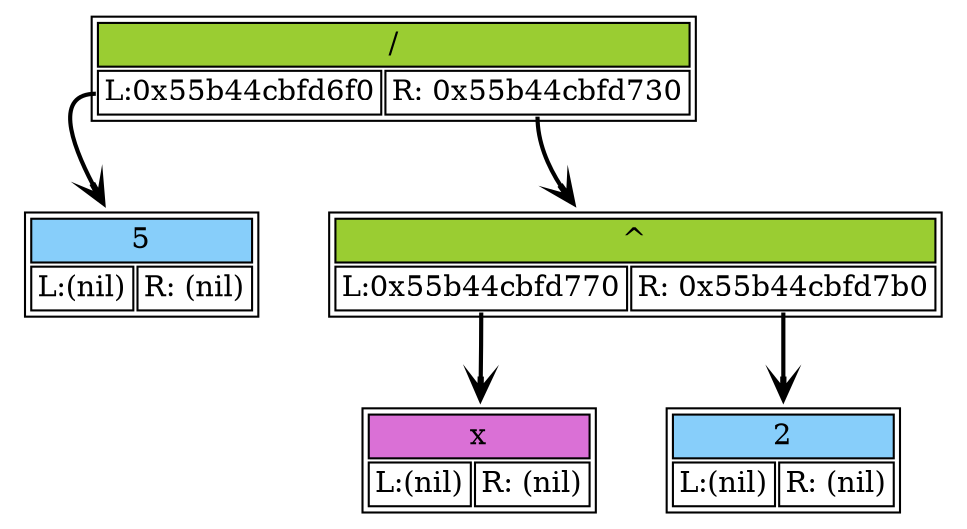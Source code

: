 digraph dump_graph {
	rankdir=TV; 
node0x55b44cbfd6f0 [shape=plaintext
					label=<<table border='1' cellborder='1'>
			<tr><td colspan="2" bgcolor="lightskyblue" >5</td></tr>
					<tr><td port= "lchild">L:(nil)</td><td port="rchild">R: (nil)</td></tr>
				</table>>];
node0x55b44cbfd6b0 [shape=plaintext
					label=<<table border='1' cellborder='1'>
			<tr><td colspan="2" bgcolor="olivedrab3" >/</td></tr>
					<tr><td port= "lchild">L:0x55b44cbfd6f0</td><td port="rchild">R: 0x55b44cbfd730</td></tr>
				</table>>];
		node0x55b44cbfd6b0:lchild -> node0x55b44cbfd6f0[style=bold, arrowhead=vee];
		node0x55b44cbfd6b0:rchild -> node0x55b44cbfd730[style=bold, arrowhead=vee];
node0x55b44cbfd770 [shape=plaintext
					label=<<table border='1' cellborder='1'>
			<tr><td colspan="2" bgcolor="orchid" >x</td></tr>
					<tr><td port= "lchild">L:(nil)</td><td port="rchild">R: (nil)</td></tr>
				</table>>];
node0x55b44cbfd730 [shape=plaintext
					label=<<table border='1' cellborder='1'>
			<tr><td colspan="2" bgcolor="olivedrab3" >^</td></tr>
					<tr><td port= "lchild">L:0x55b44cbfd770</td><td port="rchild">R: 0x55b44cbfd7b0</td></tr>
				</table>>];
		node0x55b44cbfd730:lchild -> node0x55b44cbfd770[style=bold, arrowhead=vee];
		node0x55b44cbfd730:rchild -> node0x55b44cbfd7b0[style=bold, arrowhead=vee];
node0x55b44cbfd7b0 [shape=plaintext
					label=<<table border='1' cellborder='1'>
			<tr><td colspan="2" bgcolor="lightskyblue" >2</td></tr>
					<tr><td port= "lchild">L:(nil)</td><td port="rchild">R: (nil)</td></tr>
				</table>>];
}
